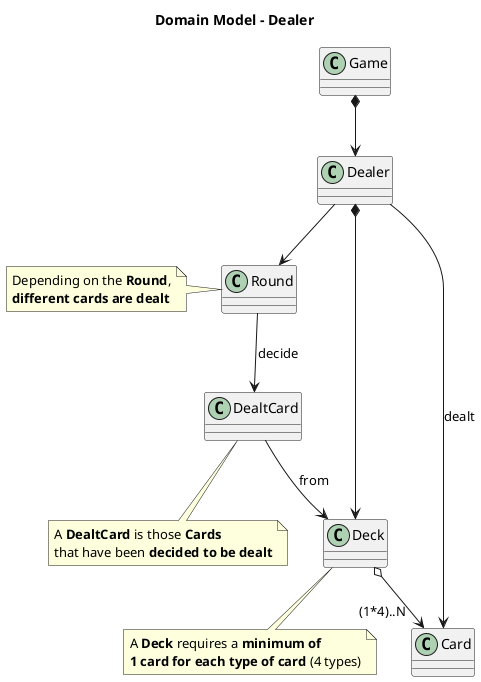 @startuml
title "Domain Model - Dealer"

class Dealer {}
class Round {}
class Deck {}
class Card {}
class DealtCard {} 

Game *--> Dealer 
Dealer --> Round
Round --> DealtCard : decide
DealtCard --> Deck : from
Dealer *--> Deck
Deck o--> "(1*4)..N  " Card
Dealer --> Card : dealt

note left of Round
	Depending on the **Round**,
	**different cards are dealt**
end note 

note bottom of DealtCard
	A **DealtCard** is those **Cards**
	that have been **decided to be dealt**
end note 

note bottom of Deck
	A **Deck** requires a **minimum of** 
	**1 card for each type of card** (4 types)
end note
@enduml
